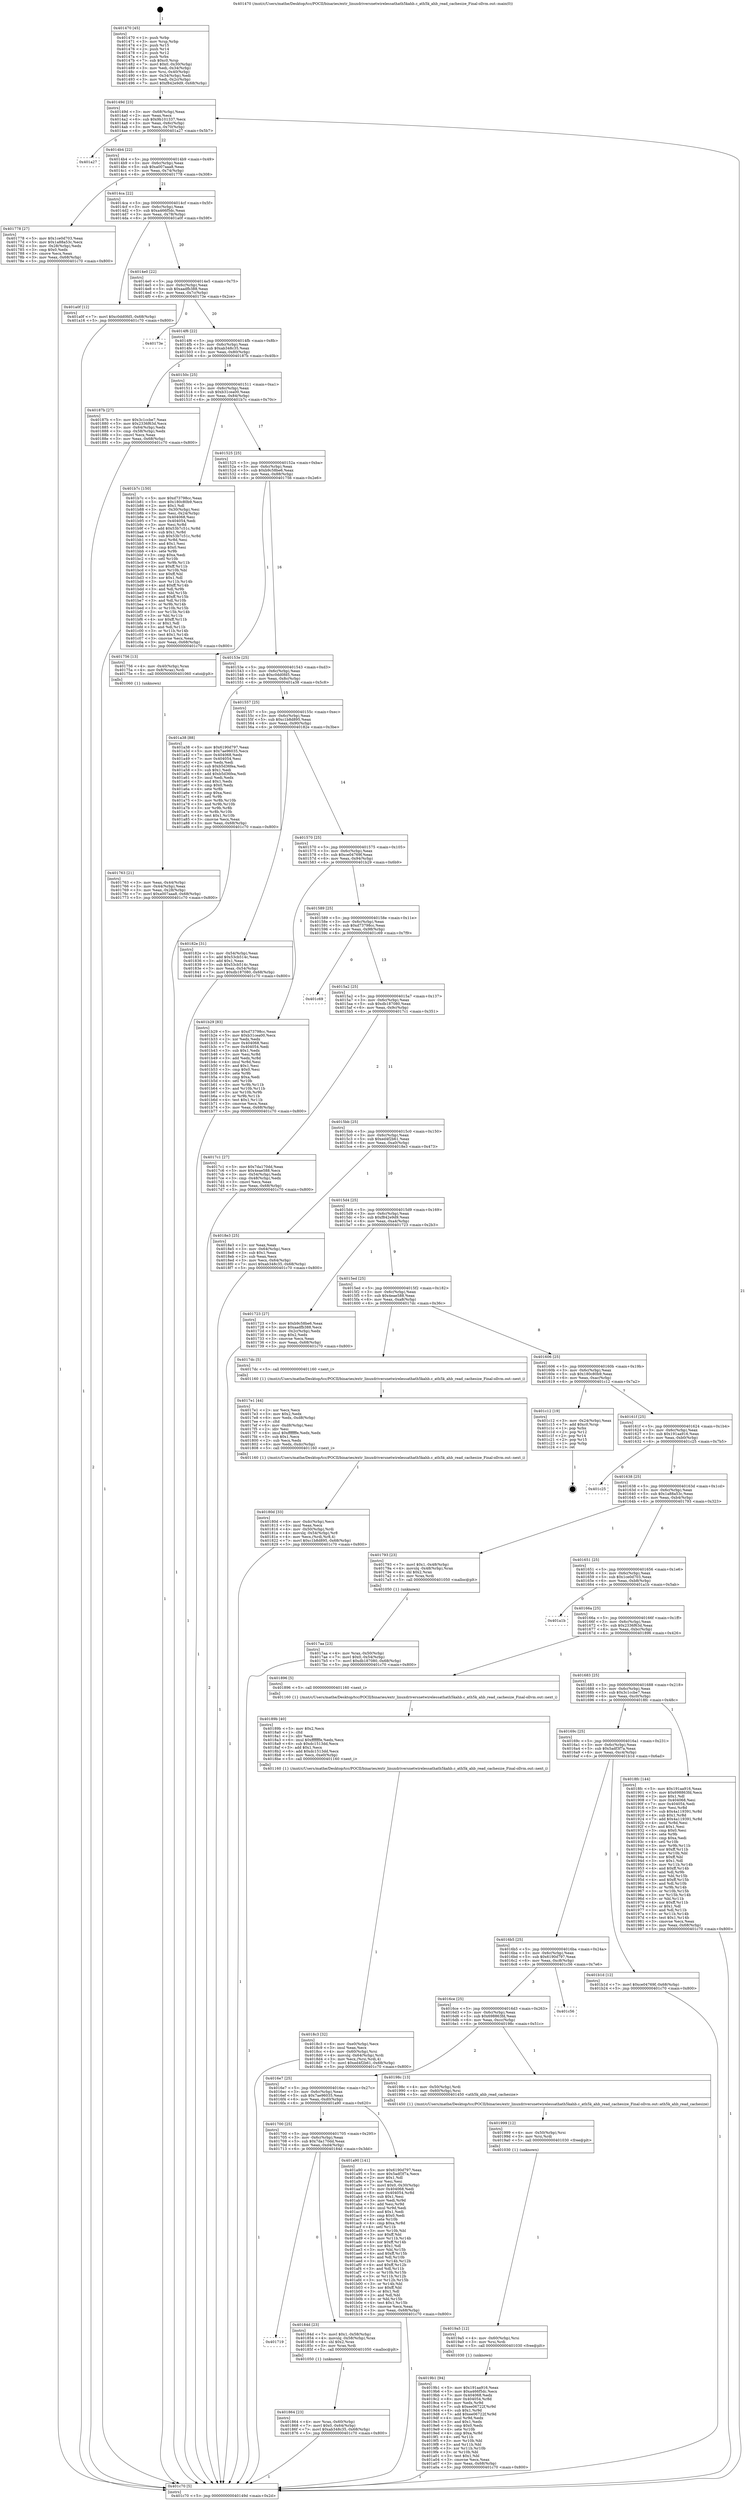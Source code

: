 digraph "0x401470" {
  label = "0x401470 (/mnt/c/Users/mathe/Desktop/tcc/POCII/binaries/extr_linuxdriversnetwirelessathath5kahb.c_ath5k_ahb_read_cachesize_Final-ollvm.out::main(0))"
  labelloc = "t"
  node[shape=record]

  Entry [label="",width=0.3,height=0.3,shape=circle,fillcolor=black,style=filled]
  "0x40149d" [label="{
     0x40149d [23]\l
     | [instrs]\l
     &nbsp;&nbsp;0x40149d \<+3\>: mov -0x68(%rbp),%eax\l
     &nbsp;&nbsp;0x4014a0 \<+2\>: mov %eax,%ecx\l
     &nbsp;&nbsp;0x4014a2 \<+6\>: sub $0x9b101337,%ecx\l
     &nbsp;&nbsp;0x4014a8 \<+3\>: mov %eax,-0x6c(%rbp)\l
     &nbsp;&nbsp;0x4014ab \<+3\>: mov %ecx,-0x70(%rbp)\l
     &nbsp;&nbsp;0x4014ae \<+6\>: je 0000000000401a27 \<main+0x5b7\>\l
  }"]
  "0x401a27" [label="{
     0x401a27\l
  }", style=dashed]
  "0x4014b4" [label="{
     0x4014b4 [22]\l
     | [instrs]\l
     &nbsp;&nbsp;0x4014b4 \<+5\>: jmp 00000000004014b9 \<main+0x49\>\l
     &nbsp;&nbsp;0x4014b9 \<+3\>: mov -0x6c(%rbp),%eax\l
     &nbsp;&nbsp;0x4014bc \<+5\>: sub $0xa007aaa8,%eax\l
     &nbsp;&nbsp;0x4014c1 \<+3\>: mov %eax,-0x74(%rbp)\l
     &nbsp;&nbsp;0x4014c4 \<+6\>: je 0000000000401778 \<main+0x308\>\l
  }"]
  Exit [label="",width=0.3,height=0.3,shape=circle,fillcolor=black,style=filled,peripheries=2]
  "0x401778" [label="{
     0x401778 [27]\l
     | [instrs]\l
     &nbsp;&nbsp;0x401778 \<+5\>: mov $0x1ce0d703,%eax\l
     &nbsp;&nbsp;0x40177d \<+5\>: mov $0x1a88a53c,%ecx\l
     &nbsp;&nbsp;0x401782 \<+3\>: mov -0x28(%rbp),%edx\l
     &nbsp;&nbsp;0x401785 \<+3\>: cmp $0x0,%edx\l
     &nbsp;&nbsp;0x401788 \<+3\>: cmove %ecx,%eax\l
     &nbsp;&nbsp;0x40178b \<+3\>: mov %eax,-0x68(%rbp)\l
     &nbsp;&nbsp;0x40178e \<+5\>: jmp 0000000000401c70 \<main+0x800\>\l
  }"]
  "0x4014ca" [label="{
     0x4014ca [22]\l
     | [instrs]\l
     &nbsp;&nbsp;0x4014ca \<+5\>: jmp 00000000004014cf \<main+0x5f\>\l
     &nbsp;&nbsp;0x4014cf \<+3\>: mov -0x6c(%rbp),%eax\l
     &nbsp;&nbsp;0x4014d2 \<+5\>: sub $0xa466f5dc,%eax\l
     &nbsp;&nbsp;0x4014d7 \<+3\>: mov %eax,-0x78(%rbp)\l
     &nbsp;&nbsp;0x4014da \<+6\>: je 0000000000401a0f \<main+0x59f\>\l
  }"]
  "0x4019b1" [label="{
     0x4019b1 [94]\l
     | [instrs]\l
     &nbsp;&nbsp;0x4019b1 \<+5\>: mov $0x191aa916,%eax\l
     &nbsp;&nbsp;0x4019b6 \<+5\>: mov $0xa466f5dc,%ecx\l
     &nbsp;&nbsp;0x4019bb \<+7\>: mov 0x404068,%edx\l
     &nbsp;&nbsp;0x4019c2 \<+8\>: mov 0x404054,%r8d\l
     &nbsp;&nbsp;0x4019ca \<+3\>: mov %edx,%r9d\l
     &nbsp;&nbsp;0x4019cd \<+7\>: sub $0xee06722f,%r9d\l
     &nbsp;&nbsp;0x4019d4 \<+4\>: sub $0x1,%r9d\l
     &nbsp;&nbsp;0x4019d8 \<+7\>: add $0xee06722f,%r9d\l
     &nbsp;&nbsp;0x4019df \<+4\>: imul %r9d,%edx\l
     &nbsp;&nbsp;0x4019e3 \<+3\>: and $0x1,%edx\l
     &nbsp;&nbsp;0x4019e6 \<+3\>: cmp $0x0,%edx\l
     &nbsp;&nbsp;0x4019e9 \<+4\>: sete %r10b\l
     &nbsp;&nbsp;0x4019ed \<+4\>: cmp $0xa,%r8d\l
     &nbsp;&nbsp;0x4019f1 \<+4\>: setl %r11b\l
     &nbsp;&nbsp;0x4019f5 \<+3\>: mov %r10b,%bl\l
     &nbsp;&nbsp;0x4019f8 \<+3\>: and %r11b,%bl\l
     &nbsp;&nbsp;0x4019fb \<+3\>: xor %r11b,%r10b\l
     &nbsp;&nbsp;0x4019fe \<+3\>: or %r10b,%bl\l
     &nbsp;&nbsp;0x401a01 \<+3\>: test $0x1,%bl\l
     &nbsp;&nbsp;0x401a04 \<+3\>: cmovne %ecx,%eax\l
     &nbsp;&nbsp;0x401a07 \<+3\>: mov %eax,-0x68(%rbp)\l
     &nbsp;&nbsp;0x401a0a \<+5\>: jmp 0000000000401c70 \<main+0x800\>\l
  }"]
  "0x401a0f" [label="{
     0x401a0f [12]\l
     | [instrs]\l
     &nbsp;&nbsp;0x401a0f \<+7\>: movl $0xc0dd0fd5,-0x68(%rbp)\l
     &nbsp;&nbsp;0x401a16 \<+5\>: jmp 0000000000401c70 \<main+0x800\>\l
  }"]
  "0x4014e0" [label="{
     0x4014e0 [22]\l
     | [instrs]\l
     &nbsp;&nbsp;0x4014e0 \<+5\>: jmp 00000000004014e5 \<main+0x75\>\l
     &nbsp;&nbsp;0x4014e5 \<+3\>: mov -0x6c(%rbp),%eax\l
     &nbsp;&nbsp;0x4014e8 \<+5\>: sub $0xaadfb388,%eax\l
     &nbsp;&nbsp;0x4014ed \<+3\>: mov %eax,-0x7c(%rbp)\l
     &nbsp;&nbsp;0x4014f0 \<+6\>: je 000000000040173e \<main+0x2ce\>\l
  }"]
  "0x4019a5" [label="{
     0x4019a5 [12]\l
     | [instrs]\l
     &nbsp;&nbsp;0x4019a5 \<+4\>: mov -0x60(%rbp),%rsi\l
     &nbsp;&nbsp;0x4019a9 \<+3\>: mov %rsi,%rdi\l
     &nbsp;&nbsp;0x4019ac \<+5\>: call 0000000000401030 \<free@plt\>\l
     | [calls]\l
     &nbsp;&nbsp;0x401030 \{1\} (unknown)\l
  }"]
  "0x40173e" [label="{
     0x40173e\l
  }", style=dashed]
  "0x4014f6" [label="{
     0x4014f6 [22]\l
     | [instrs]\l
     &nbsp;&nbsp;0x4014f6 \<+5\>: jmp 00000000004014fb \<main+0x8b\>\l
     &nbsp;&nbsp;0x4014fb \<+3\>: mov -0x6c(%rbp),%eax\l
     &nbsp;&nbsp;0x4014fe \<+5\>: sub $0xab348c35,%eax\l
     &nbsp;&nbsp;0x401503 \<+3\>: mov %eax,-0x80(%rbp)\l
     &nbsp;&nbsp;0x401506 \<+6\>: je 000000000040187b \<main+0x40b\>\l
  }"]
  "0x401999" [label="{
     0x401999 [12]\l
     | [instrs]\l
     &nbsp;&nbsp;0x401999 \<+4\>: mov -0x50(%rbp),%rsi\l
     &nbsp;&nbsp;0x40199d \<+3\>: mov %rsi,%rdi\l
     &nbsp;&nbsp;0x4019a0 \<+5\>: call 0000000000401030 \<free@plt\>\l
     | [calls]\l
     &nbsp;&nbsp;0x401030 \{1\} (unknown)\l
  }"]
  "0x40187b" [label="{
     0x40187b [27]\l
     | [instrs]\l
     &nbsp;&nbsp;0x40187b \<+5\>: mov $0x3c1ccbe7,%eax\l
     &nbsp;&nbsp;0x401880 \<+5\>: mov $0x2336f63d,%ecx\l
     &nbsp;&nbsp;0x401885 \<+3\>: mov -0x64(%rbp),%edx\l
     &nbsp;&nbsp;0x401888 \<+3\>: cmp -0x58(%rbp),%edx\l
     &nbsp;&nbsp;0x40188b \<+3\>: cmovl %ecx,%eax\l
     &nbsp;&nbsp;0x40188e \<+3\>: mov %eax,-0x68(%rbp)\l
     &nbsp;&nbsp;0x401891 \<+5\>: jmp 0000000000401c70 \<main+0x800\>\l
  }"]
  "0x40150c" [label="{
     0x40150c [25]\l
     | [instrs]\l
     &nbsp;&nbsp;0x40150c \<+5\>: jmp 0000000000401511 \<main+0xa1\>\l
     &nbsp;&nbsp;0x401511 \<+3\>: mov -0x6c(%rbp),%eax\l
     &nbsp;&nbsp;0x401514 \<+5\>: sub $0xb31cea00,%eax\l
     &nbsp;&nbsp;0x401519 \<+6\>: mov %eax,-0x84(%rbp)\l
     &nbsp;&nbsp;0x40151f \<+6\>: je 0000000000401b7c \<main+0x70c\>\l
  }"]
  "0x4018c3" [label="{
     0x4018c3 [32]\l
     | [instrs]\l
     &nbsp;&nbsp;0x4018c3 \<+6\>: mov -0xe0(%rbp),%ecx\l
     &nbsp;&nbsp;0x4018c9 \<+3\>: imul %eax,%ecx\l
     &nbsp;&nbsp;0x4018cc \<+4\>: mov -0x60(%rbp),%rsi\l
     &nbsp;&nbsp;0x4018d0 \<+4\>: movslq -0x64(%rbp),%rdi\l
     &nbsp;&nbsp;0x4018d4 \<+3\>: mov %ecx,(%rsi,%rdi,4)\l
     &nbsp;&nbsp;0x4018d7 \<+7\>: movl $0xed4f2b61,-0x68(%rbp)\l
     &nbsp;&nbsp;0x4018de \<+5\>: jmp 0000000000401c70 \<main+0x800\>\l
  }"]
  "0x401b7c" [label="{
     0x401b7c [150]\l
     | [instrs]\l
     &nbsp;&nbsp;0x401b7c \<+5\>: mov $0xd73798cc,%eax\l
     &nbsp;&nbsp;0x401b81 \<+5\>: mov $0x180c80b9,%ecx\l
     &nbsp;&nbsp;0x401b86 \<+2\>: mov $0x1,%dl\l
     &nbsp;&nbsp;0x401b88 \<+3\>: mov -0x30(%rbp),%esi\l
     &nbsp;&nbsp;0x401b8b \<+3\>: mov %esi,-0x24(%rbp)\l
     &nbsp;&nbsp;0x401b8e \<+7\>: mov 0x404068,%esi\l
     &nbsp;&nbsp;0x401b95 \<+7\>: mov 0x404054,%edi\l
     &nbsp;&nbsp;0x401b9c \<+3\>: mov %esi,%r8d\l
     &nbsp;&nbsp;0x401b9f \<+7\>: add $0x53b7c51c,%r8d\l
     &nbsp;&nbsp;0x401ba6 \<+4\>: sub $0x1,%r8d\l
     &nbsp;&nbsp;0x401baa \<+7\>: sub $0x53b7c51c,%r8d\l
     &nbsp;&nbsp;0x401bb1 \<+4\>: imul %r8d,%esi\l
     &nbsp;&nbsp;0x401bb5 \<+3\>: and $0x1,%esi\l
     &nbsp;&nbsp;0x401bb8 \<+3\>: cmp $0x0,%esi\l
     &nbsp;&nbsp;0x401bbb \<+4\>: sete %r9b\l
     &nbsp;&nbsp;0x401bbf \<+3\>: cmp $0xa,%edi\l
     &nbsp;&nbsp;0x401bc2 \<+4\>: setl %r10b\l
     &nbsp;&nbsp;0x401bc6 \<+3\>: mov %r9b,%r11b\l
     &nbsp;&nbsp;0x401bc9 \<+4\>: xor $0xff,%r11b\l
     &nbsp;&nbsp;0x401bcd \<+3\>: mov %r10b,%bl\l
     &nbsp;&nbsp;0x401bd0 \<+3\>: xor $0xff,%bl\l
     &nbsp;&nbsp;0x401bd3 \<+3\>: xor $0x1,%dl\l
     &nbsp;&nbsp;0x401bd6 \<+3\>: mov %r11b,%r14b\l
     &nbsp;&nbsp;0x401bd9 \<+4\>: and $0xff,%r14b\l
     &nbsp;&nbsp;0x401bdd \<+3\>: and %dl,%r9b\l
     &nbsp;&nbsp;0x401be0 \<+3\>: mov %bl,%r15b\l
     &nbsp;&nbsp;0x401be3 \<+4\>: and $0xff,%r15b\l
     &nbsp;&nbsp;0x401be7 \<+3\>: and %dl,%r10b\l
     &nbsp;&nbsp;0x401bea \<+3\>: or %r9b,%r14b\l
     &nbsp;&nbsp;0x401bed \<+3\>: or %r10b,%r15b\l
     &nbsp;&nbsp;0x401bf0 \<+3\>: xor %r15b,%r14b\l
     &nbsp;&nbsp;0x401bf3 \<+3\>: or %bl,%r11b\l
     &nbsp;&nbsp;0x401bf6 \<+4\>: xor $0xff,%r11b\l
     &nbsp;&nbsp;0x401bfa \<+3\>: or $0x1,%dl\l
     &nbsp;&nbsp;0x401bfd \<+3\>: and %dl,%r11b\l
     &nbsp;&nbsp;0x401c00 \<+3\>: or %r11b,%r14b\l
     &nbsp;&nbsp;0x401c03 \<+4\>: test $0x1,%r14b\l
     &nbsp;&nbsp;0x401c07 \<+3\>: cmovne %ecx,%eax\l
     &nbsp;&nbsp;0x401c0a \<+3\>: mov %eax,-0x68(%rbp)\l
     &nbsp;&nbsp;0x401c0d \<+5\>: jmp 0000000000401c70 \<main+0x800\>\l
  }"]
  "0x401525" [label="{
     0x401525 [25]\l
     | [instrs]\l
     &nbsp;&nbsp;0x401525 \<+5\>: jmp 000000000040152a \<main+0xba\>\l
     &nbsp;&nbsp;0x40152a \<+3\>: mov -0x6c(%rbp),%eax\l
     &nbsp;&nbsp;0x40152d \<+5\>: sub $0xb9c58be6,%eax\l
     &nbsp;&nbsp;0x401532 \<+6\>: mov %eax,-0x88(%rbp)\l
     &nbsp;&nbsp;0x401538 \<+6\>: je 0000000000401756 \<main+0x2e6\>\l
  }"]
  "0x40189b" [label="{
     0x40189b [40]\l
     | [instrs]\l
     &nbsp;&nbsp;0x40189b \<+5\>: mov $0x2,%ecx\l
     &nbsp;&nbsp;0x4018a0 \<+1\>: cltd\l
     &nbsp;&nbsp;0x4018a1 \<+2\>: idiv %ecx\l
     &nbsp;&nbsp;0x4018a3 \<+6\>: imul $0xfffffffe,%edx,%ecx\l
     &nbsp;&nbsp;0x4018a9 \<+6\>: sub $0xdc1513dd,%ecx\l
     &nbsp;&nbsp;0x4018af \<+3\>: add $0x1,%ecx\l
     &nbsp;&nbsp;0x4018b2 \<+6\>: add $0xdc1513dd,%ecx\l
     &nbsp;&nbsp;0x4018b8 \<+6\>: mov %ecx,-0xe0(%rbp)\l
     &nbsp;&nbsp;0x4018be \<+5\>: call 0000000000401160 \<next_i\>\l
     | [calls]\l
     &nbsp;&nbsp;0x401160 \{1\} (/mnt/c/Users/mathe/Desktop/tcc/POCII/binaries/extr_linuxdriversnetwirelessathath5kahb.c_ath5k_ahb_read_cachesize_Final-ollvm.out::next_i)\l
  }"]
  "0x401756" [label="{
     0x401756 [13]\l
     | [instrs]\l
     &nbsp;&nbsp;0x401756 \<+4\>: mov -0x40(%rbp),%rax\l
     &nbsp;&nbsp;0x40175a \<+4\>: mov 0x8(%rax),%rdi\l
     &nbsp;&nbsp;0x40175e \<+5\>: call 0000000000401060 \<atoi@plt\>\l
     | [calls]\l
     &nbsp;&nbsp;0x401060 \{1\} (unknown)\l
  }"]
  "0x40153e" [label="{
     0x40153e [25]\l
     | [instrs]\l
     &nbsp;&nbsp;0x40153e \<+5\>: jmp 0000000000401543 \<main+0xd3\>\l
     &nbsp;&nbsp;0x401543 \<+3\>: mov -0x6c(%rbp),%eax\l
     &nbsp;&nbsp;0x401546 \<+5\>: sub $0xc0dd0fd5,%eax\l
     &nbsp;&nbsp;0x40154b \<+6\>: mov %eax,-0x8c(%rbp)\l
     &nbsp;&nbsp;0x401551 \<+6\>: je 0000000000401a38 \<main+0x5c8\>\l
  }"]
  "0x401864" [label="{
     0x401864 [23]\l
     | [instrs]\l
     &nbsp;&nbsp;0x401864 \<+4\>: mov %rax,-0x60(%rbp)\l
     &nbsp;&nbsp;0x401868 \<+7\>: movl $0x0,-0x64(%rbp)\l
     &nbsp;&nbsp;0x40186f \<+7\>: movl $0xab348c35,-0x68(%rbp)\l
     &nbsp;&nbsp;0x401876 \<+5\>: jmp 0000000000401c70 \<main+0x800\>\l
  }"]
  "0x401a38" [label="{
     0x401a38 [88]\l
     | [instrs]\l
     &nbsp;&nbsp;0x401a38 \<+5\>: mov $0x6190d797,%eax\l
     &nbsp;&nbsp;0x401a3d \<+5\>: mov $0x7ae96035,%ecx\l
     &nbsp;&nbsp;0x401a42 \<+7\>: mov 0x404068,%edx\l
     &nbsp;&nbsp;0x401a49 \<+7\>: mov 0x404054,%esi\l
     &nbsp;&nbsp;0x401a50 \<+2\>: mov %edx,%edi\l
     &nbsp;&nbsp;0x401a52 \<+6\>: sub $0xb5d36fea,%edi\l
     &nbsp;&nbsp;0x401a58 \<+3\>: sub $0x1,%edi\l
     &nbsp;&nbsp;0x401a5b \<+6\>: add $0xb5d36fea,%edi\l
     &nbsp;&nbsp;0x401a61 \<+3\>: imul %edi,%edx\l
     &nbsp;&nbsp;0x401a64 \<+3\>: and $0x1,%edx\l
     &nbsp;&nbsp;0x401a67 \<+3\>: cmp $0x0,%edx\l
     &nbsp;&nbsp;0x401a6a \<+4\>: sete %r8b\l
     &nbsp;&nbsp;0x401a6e \<+3\>: cmp $0xa,%esi\l
     &nbsp;&nbsp;0x401a71 \<+4\>: setl %r9b\l
     &nbsp;&nbsp;0x401a75 \<+3\>: mov %r8b,%r10b\l
     &nbsp;&nbsp;0x401a78 \<+3\>: and %r9b,%r10b\l
     &nbsp;&nbsp;0x401a7b \<+3\>: xor %r9b,%r8b\l
     &nbsp;&nbsp;0x401a7e \<+3\>: or %r8b,%r10b\l
     &nbsp;&nbsp;0x401a81 \<+4\>: test $0x1,%r10b\l
     &nbsp;&nbsp;0x401a85 \<+3\>: cmovne %ecx,%eax\l
     &nbsp;&nbsp;0x401a88 \<+3\>: mov %eax,-0x68(%rbp)\l
     &nbsp;&nbsp;0x401a8b \<+5\>: jmp 0000000000401c70 \<main+0x800\>\l
  }"]
  "0x401557" [label="{
     0x401557 [25]\l
     | [instrs]\l
     &nbsp;&nbsp;0x401557 \<+5\>: jmp 000000000040155c \<main+0xec\>\l
     &nbsp;&nbsp;0x40155c \<+3\>: mov -0x6c(%rbp),%eax\l
     &nbsp;&nbsp;0x40155f \<+5\>: sub $0xc1b8d895,%eax\l
     &nbsp;&nbsp;0x401564 \<+6\>: mov %eax,-0x90(%rbp)\l
     &nbsp;&nbsp;0x40156a \<+6\>: je 000000000040182e \<main+0x3be\>\l
  }"]
  "0x401719" [label="{
     0x401719\l
  }", style=dashed]
  "0x40182e" [label="{
     0x40182e [31]\l
     | [instrs]\l
     &nbsp;&nbsp;0x40182e \<+3\>: mov -0x54(%rbp),%eax\l
     &nbsp;&nbsp;0x401831 \<+5\>: add $0x53cb514c,%eax\l
     &nbsp;&nbsp;0x401836 \<+3\>: add $0x1,%eax\l
     &nbsp;&nbsp;0x401839 \<+5\>: sub $0x53cb514c,%eax\l
     &nbsp;&nbsp;0x40183e \<+3\>: mov %eax,-0x54(%rbp)\l
     &nbsp;&nbsp;0x401841 \<+7\>: movl $0xdb187080,-0x68(%rbp)\l
     &nbsp;&nbsp;0x401848 \<+5\>: jmp 0000000000401c70 \<main+0x800\>\l
  }"]
  "0x401570" [label="{
     0x401570 [25]\l
     | [instrs]\l
     &nbsp;&nbsp;0x401570 \<+5\>: jmp 0000000000401575 \<main+0x105\>\l
     &nbsp;&nbsp;0x401575 \<+3\>: mov -0x6c(%rbp),%eax\l
     &nbsp;&nbsp;0x401578 \<+5\>: sub $0xce04769f,%eax\l
     &nbsp;&nbsp;0x40157d \<+6\>: mov %eax,-0x94(%rbp)\l
     &nbsp;&nbsp;0x401583 \<+6\>: je 0000000000401b29 \<main+0x6b9\>\l
  }"]
  "0x40184d" [label="{
     0x40184d [23]\l
     | [instrs]\l
     &nbsp;&nbsp;0x40184d \<+7\>: movl $0x1,-0x58(%rbp)\l
     &nbsp;&nbsp;0x401854 \<+4\>: movslq -0x58(%rbp),%rax\l
     &nbsp;&nbsp;0x401858 \<+4\>: shl $0x2,%rax\l
     &nbsp;&nbsp;0x40185c \<+3\>: mov %rax,%rdi\l
     &nbsp;&nbsp;0x40185f \<+5\>: call 0000000000401050 \<malloc@plt\>\l
     | [calls]\l
     &nbsp;&nbsp;0x401050 \{1\} (unknown)\l
  }"]
  "0x401b29" [label="{
     0x401b29 [83]\l
     | [instrs]\l
     &nbsp;&nbsp;0x401b29 \<+5\>: mov $0xd73798cc,%eax\l
     &nbsp;&nbsp;0x401b2e \<+5\>: mov $0xb31cea00,%ecx\l
     &nbsp;&nbsp;0x401b33 \<+2\>: xor %edx,%edx\l
     &nbsp;&nbsp;0x401b35 \<+7\>: mov 0x404068,%esi\l
     &nbsp;&nbsp;0x401b3c \<+7\>: mov 0x404054,%edi\l
     &nbsp;&nbsp;0x401b43 \<+3\>: sub $0x1,%edx\l
     &nbsp;&nbsp;0x401b46 \<+3\>: mov %esi,%r8d\l
     &nbsp;&nbsp;0x401b49 \<+3\>: add %edx,%r8d\l
     &nbsp;&nbsp;0x401b4c \<+4\>: imul %r8d,%esi\l
     &nbsp;&nbsp;0x401b50 \<+3\>: and $0x1,%esi\l
     &nbsp;&nbsp;0x401b53 \<+3\>: cmp $0x0,%esi\l
     &nbsp;&nbsp;0x401b56 \<+4\>: sete %r9b\l
     &nbsp;&nbsp;0x401b5a \<+3\>: cmp $0xa,%edi\l
     &nbsp;&nbsp;0x401b5d \<+4\>: setl %r10b\l
     &nbsp;&nbsp;0x401b61 \<+3\>: mov %r9b,%r11b\l
     &nbsp;&nbsp;0x401b64 \<+3\>: and %r10b,%r11b\l
     &nbsp;&nbsp;0x401b67 \<+3\>: xor %r10b,%r9b\l
     &nbsp;&nbsp;0x401b6a \<+3\>: or %r9b,%r11b\l
     &nbsp;&nbsp;0x401b6d \<+4\>: test $0x1,%r11b\l
     &nbsp;&nbsp;0x401b71 \<+3\>: cmovne %ecx,%eax\l
     &nbsp;&nbsp;0x401b74 \<+3\>: mov %eax,-0x68(%rbp)\l
     &nbsp;&nbsp;0x401b77 \<+5\>: jmp 0000000000401c70 \<main+0x800\>\l
  }"]
  "0x401589" [label="{
     0x401589 [25]\l
     | [instrs]\l
     &nbsp;&nbsp;0x401589 \<+5\>: jmp 000000000040158e \<main+0x11e\>\l
     &nbsp;&nbsp;0x40158e \<+3\>: mov -0x6c(%rbp),%eax\l
     &nbsp;&nbsp;0x401591 \<+5\>: sub $0xd73798cc,%eax\l
     &nbsp;&nbsp;0x401596 \<+6\>: mov %eax,-0x98(%rbp)\l
     &nbsp;&nbsp;0x40159c \<+6\>: je 0000000000401c69 \<main+0x7f9\>\l
  }"]
  "0x401700" [label="{
     0x401700 [25]\l
     | [instrs]\l
     &nbsp;&nbsp;0x401700 \<+5\>: jmp 0000000000401705 \<main+0x295\>\l
     &nbsp;&nbsp;0x401705 \<+3\>: mov -0x6c(%rbp),%eax\l
     &nbsp;&nbsp;0x401708 \<+5\>: sub $0x7da170dd,%eax\l
     &nbsp;&nbsp;0x40170d \<+6\>: mov %eax,-0xd4(%rbp)\l
     &nbsp;&nbsp;0x401713 \<+6\>: je 000000000040184d \<main+0x3dd\>\l
  }"]
  "0x401c69" [label="{
     0x401c69\l
  }", style=dashed]
  "0x4015a2" [label="{
     0x4015a2 [25]\l
     | [instrs]\l
     &nbsp;&nbsp;0x4015a2 \<+5\>: jmp 00000000004015a7 \<main+0x137\>\l
     &nbsp;&nbsp;0x4015a7 \<+3\>: mov -0x6c(%rbp),%eax\l
     &nbsp;&nbsp;0x4015aa \<+5\>: sub $0xdb187080,%eax\l
     &nbsp;&nbsp;0x4015af \<+6\>: mov %eax,-0x9c(%rbp)\l
     &nbsp;&nbsp;0x4015b5 \<+6\>: je 00000000004017c1 \<main+0x351\>\l
  }"]
  "0x401a90" [label="{
     0x401a90 [141]\l
     | [instrs]\l
     &nbsp;&nbsp;0x401a90 \<+5\>: mov $0x6190d797,%eax\l
     &nbsp;&nbsp;0x401a95 \<+5\>: mov $0x5adf3f7a,%ecx\l
     &nbsp;&nbsp;0x401a9a \<+2\>: mov $0x1,%dl\l
     &nbsp;&nbsp;0x401a9c \<+2\>: xor %esi,%esi\l
     &nbsp;&nbsp;0x401a9e \<+7\>: movl $0x0,-0x30(%rbp)\l
     &nbsp;&nbsp;0x401aa5 \<+7\>: mov 0x404068,%edi\l
     &nbsp;&nbsp;0x401aac \<+8\>: mov 0x404054,%r8d\l
     &nbsp;&nbsp;0x401ab4 \<+3\>: sub $0x1,%esi\l
     &nbsp;&nbsp;0x401ab7 \<+3\>: mov %edi,%r9d\l
     &nbsp;&nbsp;0x401aba \<+3\>: add %esi,%r9d\l
     &nbsp;&nbsp;0x401abd \<+4\>: imul %r9d,%edi\l
     &nbsp;&nbsp;0x401ac1 \<+3\>: and $0x1,%edi\l
     &nbsp;&nbsp;0x401ac4 \<+3\>: cmp $0x0,%edi\l
     &nbsp;&nbsp;0x401ac7 \<+4\>: sete %r10b\l
     &nbsp;&nbsp;0x401acb \<+4\>: cmp $0xa,%r8d\l
     &nbsp;&nbsp;0x401acf \<+4\>: setl %r11b\l
     &nbsp;&nbsp;0x401ad3 \<+3\>: mov %r10b,%bl\l
     &nbsp;&nbsp;0x401ad6 \<+3\>: xor $0xff,%bl\l
     &nbsp;&nbsp;0x401ad9 \<+3\>: mov %r11b,%r14b\l
     &nbsp;&nbsp;0x401adc \<+4\>: xor $0xff,%r14b\l
     &nbsp;&nbsp;0x401ae0 \<+3\>: xor $0x1,%dl\l
     &nbsp;&nbsp;0x401ae3 \<+3\>: mov %bl,%r15b\l
     &nbsp;&nbsp;0x401ae6 \<+4\>: and $0xff,%r15b\l
     &nbsp;&nbsp;0x401aea \<+3\>: and %dl,%r10b\l
     &nbsp;&nbsp;0x401aed \<+3\>: mov %r14b,%r12b\l
     &nbsp;&nbsp;0x401af0 \<+4\>: and $0xff,%r12b\l
     &nbsp;&nbsp;0x401af4 \<+3\>: and %dl,%r11b\l
     &nbsp;&nbsp;0x401af7 \<+3\>: or %r10b,%r15b\l
     &nbsp;&nbsp;0x401afa \<+3\>: or %r11b,%r12b\l
     &nbsp;&nbsp;0x401afd \<+3\>: xor %r12b,%r15b\l
     &nbsp;&nbsp;0x401b00 \<+3\>: or %r14b,%bl\l
     &nbsp;&nbsp;0x401b03 \<+3\>: xor $0xff,%bl\l
     &nbsp;&nbsp;0x401b06 \<+3\>: or $0x1,%dl\l
     &nbsp;&nbsp;0x401b09 \<+2\>: and %dl,%bl\l
     &nbsp;&nbsp;0x401b0b \<+3\>: or %bl,%r15b\l
     &nbsp;&nbsp;0x401b0e \<+4\>: test $0x1,%r15b\l
     &nbsp;&nbsp;0x401b12 \<+3\>: cmovne %ecx,%eax\l
     &nbsp;&nbsp;0x401b15 \<+3\>: mov %eax,-0x68(%rbp)\l
     &nbsp;&nbsp;0x401b18 \<+5\>: jmp 0000000000401c70 \<main+0x800\>\l
  }"]
  "0x4017c1" [label="{
     0x4017c1 [27]\l
     | [instrs]\l
     &nbsp;&nbsp;0x4017c1 \<+5\>: mov $0x7da170dd,%eax\l
     &nbsp;&nbsp;0x4017c6 \<+5\>: mov $0x4eae588,%ecx\l
     &nbsp;&nbsp;0x4017cb \<+3\>: mov -0x54(%rbp),%edx\l
     &nbsp;&nbsp;0x4017ce \<+3\>: cmp -0x48(%rbp),%edx\l
     &nbsp;&nbsp;0x4017d1 \<+3\>: cmovl %ecx,%eax\l
     &nbsp;&nbsp;0x4017d4 \<+3\>: mov %eax,-0x68(%rbp)\l
     &nbsp;&nbsp;0x4017d7 \<+5\>: jmp 0000000000401c70 \<main+0x800\>\l
  }"]
  "0x4015bb" [label="{
     0x4015bb [25]\l
     | [instrs]\l
     &nbsp;&nbsp;0x4015bb \<+5\>: jmp 00000000004015c0 \<main+0x150\>\l
     &nbsp;&nbsp;0x4015c0 \<+3\>: mov -0x6c(%rbp),%eax\l
     &nbsp;&nbsp;0x4015c3 \<+5\>: sub $0xed4f2b61,%eax\l
     &nbsp;&nbsp;0x4015c8 \<+6\>: mov %eax,-0xa0(%rbp)\l
     &nbsp;&nbsp;0x4015ce \<+6\>: je 00000000004018e3 \<main+0x473\>\l
  }"]
  "0x4016e7" [label="{
     0x4016e7 [25]\l
     | [instrs]\l
     &nbsp;&nbsp;0x4016e7 \<+5\>: jmp 00000000004016ec \<main+0x27c\>\l
     &nbsp;&nbsp;0x4016ec \<+3\>: mov -0x6c(%rbp),%eax\l
     &nbsp;&nbsp;0x4016ef \<+5\>: sub $0x7ae96035,%eax\l
     &nbsp;&nbsp;0x4016f4 \<+6\>: mov %eax,-0xd0(%rbp)\l
     &nbsp;&nbsp;0x4016fa \<+6\>: je 0000000000401a90 \<main+0x620\>\l
  }"]
  "0x4018e3" [label="{
     0x4018e3 [25]\l
     | [instrs]\l
     &nbsp;&nbsp;0x4018e3 \<+2\>: xor %eax,%eax\l
     &nbsp;&nbsp;0x4018e5 \<+3\>: mov -0x64(%rbp),%ecx\l
     &nbsp;&nbsp;0x4018e8 \<+3\>: sub $0x1,%eax\l
     &nbsp;&nbsp;0x4018eb \<+2\>: sub %eax,%ecx\l
     &nbsp;&nbsp;0x4018ed \<+3\>: mov %ecx,-0x64(%rbp)\l
     &nbsp;&nbsp;0x4018f0 \<+7\>: movl $0xab348c35,-0x68(%rbp)\l
     &nbsp;&nbsp;0x4018f7 \<+5\>: jmp 0000000000401c70 \<main+0x800\>\l
  }"]
  "0x4015d4" [label="{
     0x4015d4 [25]\l
     | [instrs]\l
     &nbsp;&nbsp;0x4015d4 \<+5\>: jmp 00000000004015d9 \<main+0x169\>\l
     &nbsp;&nbsp;0x4015d9 \<+3\>: mov -0x6c(%rbp),%eax\l
     &nbsp;&nbsp;0x4015dc \<+5\>: sub $0xf842e9d9,%eax\l
     &nbsp;&nbsp;0x4015e1 \<+6\>: mov %eax,-0xa4(%rbp)\l
     &nbsp;&nbsp;0x4015e7 \<+6\>: je 0000000000401723 \<main+0x2b3\>\l
  }"]
  "0x40198c" [label="{
     0x40198c [13]\l
     | [instrs]\l
     &nbsp;&nbsp;0x40198c \<+4\>: mov -0x50(%rbp),%rdi\l
     &nbsp;&nbsp;0x401990 \<+4\>: mov -0x60(%rbp),%rsi\l
     &nbsp;&nbsp;0x401994 \<+5\>: call 0000000000401450 \<ath5k_ahb_read_cachesize\>\l
     | [calls]\l
     &nbsp;&nbsp;0x401450 \{1\} (/mnt/c/Users/mathe/Desktop/tcc/POCII/binaries/extr_linuxdriversnetwirelessathath5kahb.c_ath5k_ahb_read_cachesize_Final-ollvm.out::ath5k_ahb_read_cachesize)\l
  }"]
  "0x401723" [label="{
     0x401723 [27]\l
     | [instrs]\l
     &nbsp;&nbsp;0x401723 \<+5\>: mov $0xb9c58be6,%eax\l
     &nbsp;&nbsp;0x401728 \<+5\>: mov $0xaadfb388,%ecx\l
     &nbsp;&nbsp;0x40172d \<+3\>: mov -0x2c(%rbp),%edx\l
     &nbsp;&nbsp;0x401730 \<+3\>: cmp $0x2,%edx\l
     &nbsp;&nbsp;0x401733 \<+3\>: cmovne %ecx,%eax\l
     &nbsp;&nbsp;0x401736 \<+3\>: mov %eax,-0x68(%rbp)\l
     &nbsp;&nbsp;0x401739 \<+5\>: jmp 0000000000401c70 \<main+0x800\>\l
  }"]
  "0x4015ed" [label="{
     0x4015ed [25]\l
     | [instrs]\l
     &nbsp;&nbsp;0x4015ed \<+5\>: jmp 00000000004015f2 \<main+0x182\>\l
     &nbsp;&nbsp;0x4015f2 \<+3\>: mov -0x6c(%rbp),%eax\l
     &nbsp;&nbsp;0x4015f5 \<+5\>: sub $0x4eae588,%eax\l
     &nbsp;&nbsp;0x4015fa \<+6\>: mov %eax,-0xa8(%rbp)\l
     &nbsp;&nbsp;0x401600 \<+6\>: je 00000000004017dc \<main+0x36c\>\l
  }"]
  "0x401c70" [label="{
     0x401c70 [5]\l
     | [instrs]\l
     &nbsp;&nbsp;0x401c70 \<+5\>: jmp 000000000040149d \<main+0x2d\>\l
  }"]
  "0x401470" [label="{
     0x401470 [45]\l
     | [instrs]\l
     &nbsp;&nbsp;0x401470 \<+1\>: push %rbp\l
     &nbsp;&nbsp;0x401471 \<+3\>: mov %rsp,%rbp\l
     &nbsp;&nbsp;0x401474 \<+2\>: push %r15\l
     &nbsp;&nbsp;0x401476 \<+2\>: push %r14\l
     &nbsp;&nbsp;0x401478 \<+2\>: push %r12\l
     &nbsp;&nbsp;0x40147a \<+1\>: push %rbx\l
     &nbsp;&nbsp;0x40147b \<+7\>: sub $0xc0,%rsp\l
     &nbsp;&nbsp;0x401482 \<+7\>: movl $0x0,-0x30(%rbp)\l
     &nbsp;&nbsp;0x401489 \<+3\>: mov %edi,-0x34(%rbp)\l
     &nbsp;&nbsp;0x40148c \<+4\>: mov %rsi,-0x40(%rbp)\l
     &nbsp;&nbsp;0x401490 \<+3\>: mov -0x34(%rbp),%edi\l
     &nbsp;&nbsp;0x401493 \<+3\>: mov %edi,-0x2c(%rbp)\l
     &nbsp;&nbsp;0x401496 \<+7\>: movl $0xf842e9d9,-0x68(%rbp)\l
  }"]
  "0x401763" [label="{
     0x401763 [21]\l
     | [instrs]\l
     &nbsp;&nbsp;0x401763 \<+3\>: mov %eax,-0x44(%rbp)\l
     &nbsp;&nbsp;0x401766 \<+3\>: mov -0x44(%rbp),%eax\l
     &nbsp;&nbsp;0x401769 \<+3\>: mov %eax,-0x28(%rbp)\l
     &nbsp;&nbsp;0x40176c \<+7\>: movl $0xa007aaa8,-0x68(%rbp)\l
     &nbsp;&nbsp;0x401773 \<+5\>: jmp 0000000000401c70 \<main+0x800\>\l
  }"]
  "0x4016ce" [label="{
     0x4016ce [25]\l
     | [instrs]\l
     &nbsp;&nbsp;0x4016ce \<+5\>: jmp 00000000004016d3 \<main+0x263\>\l
     &nbsp;&nbsp;0x4016d3 \<+3\>: mov -0x6c(%rbp),%eax\l
     &nbsp;&nbsp;0x4016d6 \<+5\>: sub $0x698863fd,%eax\l
     &nbsp;&nbsp;0x4016db \<+6\>: mov %eax,-0xcc(%rbp)\l
     &nbsp;&nbsp;0x4016e1 \<+6\>: je 000000000040198c \<main+0x51c\>\l
  }"]
  "0x4017dc" [label="{
     0x4017dc [5]\l
     | [instrs]\l
     &nbsp;&nbsp;0x4017dc \<+5\>: call 0000000000401160 \<next_i\>\l
     | [calls]\l
     &nbsp;&nbsp;0x401160 \{1\} (/mnt/c/Users/mathe/Desktop/tcc/POCII/binaries/extr_linuxdriversnetwirelessathath5kahb.c_ath5k_ahb_read_cachesize_Final-ollvm.out::next_i)\l
  }"]
  "0x401606" [label="{
     0x401606 [25]\l
     | [instrs]\l
     &nbsp;&nbsp;0x401606 \<+5\>: jmp 000000000040160b \<main+0x19b\>\l
     &nbsp;&nbsp;0x40160b \<+3\>: mov -0x6c(%rbp),%eax\l
     &nbsp;&nbsp;0x40160e \<+5\>: sub $0x180c80b9,%eax\l
     &nbsp;&nbsp;0x401613 \<+6\>: mov %eax,-0xac(%rbp)\l
     &nbsp;&nbsp;0x401619 \<+6\>: je 0000000000401c12 \<main+0x7a2\>\l
  }"]
  "0x401c56" [label="{
     0x401c56\l
  }", style=dashed]
  "0x401c12" [label="{
     0x401c12 [19]\l
     | [instrs]\l
     &nbsp;&nbsp;0x401c12 \<+3\>: mov -0x24(%rbp),%eax\l
     &nbsp;&nbsp;0x401c15 \<+7\>: add $0xc0,%rsp\l
     &nbsp;&nbsp;0x401c1c \<+1\>: pop %rbx\l
     &nbsp;&nbsp;0x401c1d \<+2\>: pop %r12\l
     &nbsp;&nbsp;0x401c1f \<+2\>: pop %r14\l
     &nbsp;&nbsp;0x401c21 \<+2\>: pop %r15\l
     &nbsp;&nbsp;0x401c23 \<+1\>: pop %rbp\l
     &nbsp;&nbsp;0x401c24 \<+1\>: ret\l
  }"]
  "0x40161f" [label="{
     0x40161f [25]\l
     | [instrs]\l
     &nbsp;&nbsp;0x40161f \<+5\>: jmp 0000000000401624 \<main+0x1b4\>\l
     &nbsp;&nbsp;0x401624 \<+3\>: mov -0x6c(%rbp),%eax\l
     &nbsp;&nbsp;0x401627 \<+5\>: sub $0x191aa916,%eax\l
     &nbsp;&nbsp;0x40162c \<+6\>: mov %eax,-0xb0(%rbp)\l
     &nbsp;&nbsp;0x401632 \<+6\>: je 0000000000401c25 \<main+0x7b5\>\l
  }"]
  "0x4016b5" [label="{
     0x4016b5 [25]\l
     | [instrs]\l
     &nbsp;&nbsp;0x4016b5 \<+5\>: jmp 00000000004016ba \<main+0x24a\>\l
     &nbsp;&nbsp;0x4016ba \<+3\>: mov -0x6c(%rbp),%eax\l
     &nbsp;&nbsp;0x4016bd \<+5\>: sub $0x6190d797,%eax\l
     &nbsp;&nbsp;0x4016c2 \<+6\>: mov %eax,-0xc8(%rbp)\l
     &nbsp;&nbsp;0x4016c8 \<+6\>: je 0000000000401c56 \<main+0x7e6\>\l
  }"]
  "0x401c25" [label="{
     0x401c25\l
  }", style=dashed]
  "0x401638" [label="{
     0x401638 [25]\l
     | [instrs]\l
     &nbsp;&nbsp;0x401638 \<+5\>: jmp 000000000040163d \<main+0x1cd\>\l
     &nbsp;&nbsp;0x40163d \<+3\>: mov -0x6c(%rbp),%eax\l
     &nbsp;&nbsp;0x401640 \<+5\>: sub $0x1a88a53c,%eax\l
     &nbsp;&nbsp;0x401645 \<+6\>: mov %eax,-0xb4(%rbp)\l
     &nbsp;&nbsp;0x40164b \<+6\>: je 0000000000401793 \<main+0x323\>\l
  }"]
  "0x401b1d" [label="{
     0x401b1d [12]\l
     | [instrs]\l
     &nbsp;&nbsp;0x401b1d \<+7\>: movl $0xce04769f,-0x68(%rbp)\l
     &nbsp;&nbsp;0x401b24 \<+5\>: jmp 0000000000401c70 \<main+0x800\>\l
  }"]
  "0x401793" [label="{
     0x401793 [23]\l
     | [instrs]\l
     &nbsp;&nbsp;0x401793 \<+7\>: movl $0x1,-0x48(%rbp)\l
     &nbsp;&nbsp;0x40179a \<+4\>: movslq -0x48(%rbp),%rax\l
     &nbsp;&nbsp;0x40179e \<+4\>: shl $0x2,%rax\l
     &nbsp;&nbsp;0x4017a2 \<+3\>: mov %rax,%rdi\l
     &nbsp;&nbsp;0x4017a5 \<+5\>: call 0000000000401050 \<malloc@plt\>\l
     | [calls]\l
     &nbsp;&nbsp;0x401050 \{1\} (unknown)\l
  }"]
  "0x401651" [label="{
     0x401651 [25]\l
     | [instrs]\l
     &nbsp;&nbsp;0x401651 \<+5\>: jmp 0000000000401656 \<main+0x1e6\>\l
     &nbsp;&nbsp;0x401656 \<+3\>: mov -0x6c(%rbp),%eax\l
     &nbsp;&nbsp;0x401659 \<+5\>: sub $0x1ce0d703,%eax\l
     &nbsp;&nbsp;0x40165e \<+6\>: mov %eax,-0xb8(%rbp)\l
     &nbsp;&nbsp;0x401664 \<+6\>: je 0000000000401a1b \<main+0x5ab\>\l
  }"]
  "0x4017aa" [label="{
     0x4017aa [23]\l
     | [instrs]\l
     &nbsp;&nbsp;0x4017aa \<+4\>: mov %rax,-0x50(%rbp)\l
     &nbsp;&nbsp;0x4017ae \<+7\>: movl $0x0,-0x54(%rbp)\l
     &nbsp;&nbsp;0x4017b5 \<+7\>: movl $0xdb187080,-0x68(%rbp)\l
     &nbsp;&nbsp;0x4017bc \<+5\>: jmp 0000000000401c70 \<main+0x800\>\l
  }"]
  "0x4017e1" [label="{
     0x4017e1 [44]\l
     | [instrs]\l
     &nbsp;&nbsp;0x4017e1 \<+2\>: xor %ecx,%ecx\l
     &nbsp;&nbsp;0x4017e3 \<+5\>: mov $0x2,%edx\l
     &nbsp;&nbsp;0x4017e8 \<+6\>: mov %edx,-0xd8(%rbp)\l
     &nbsp;&nbsp;0x4017ee \<+1\>: cltd\l
     &nbsp;&nbsp;0x4017ef \<+6\>: mov -0xd8(%rbp),%esi\l
     &nbsp;&nbsp;0x4017f5 \<+2\>: idiv %esi\l
     &nbsp;&nbsp;0x4017f7 \<+6\>: imul $0xfffffffe,%edx,%edx\l
     &nbsp;&nbsp;0x4017fd \<+3\>: sub $0x1,%ecx\l
     &nbsp;&nbsp;0x401800 \<+2\>: sub %ecx,%edx\l
     &nbsp;&nbsp;0x401802 \<+6\>: mov %edx,-0xdc(%rbp)\l
     &nbsp;&nbsp;0x401808 \<+5\>: call 0000000000401160 \<next_i\>\l
     | [calls]\l
     &nbsp;&nbsp;0x401160 \{1\} (/mnt/c/Users/mathe/Desktop/tcc/POCII/binaries/extr_linuxdriversnetwirelessathath5kahb.c_ath5k_ahb_read_cachesize_Final-ollvm.out::next_i)\l
  }"]
  "0x40180d" [label="{
     0x40180d [33]\l
     | [instrs]\l
     &nbsp;&nbsp;0x40180d \<+6\>: mov -0xdc(%rbp),%ecx\l
     &nbsp;&nbsp;0x401813 \<+3\>: imul %eax,%ecx\l
     &nbsp;&nbsp;0x401816 \<+4\>: mov -0x50(%rbp),%rdi\l
     &nbsp;&nbsp;0x40181a \<+4\>: movslq -0x54(%rbp),%r8\l
     &nbsp;&nbsp;0x40181e \<+4\>: mov %ecx,(%rdi,%r8,4)\l
     &nbsp;&nbsp;0x401822 \<+7\>: movl $0xc1b8d895,-0x68(%rbp)\l
     &nbsp;&nbsp;0x401829 \<+5\>: jmp 0000000000401c70 \<main+0x800\>\l
  }"]
  "0x40169c" [label="{
     0x40169c [25]\l
     | [instrs]\l
     &nbsp;&nbsp;0x40169c \<+5\>: jmp 00000000004016a1 \<main+0x231\>\l
     &nbsp;&nbsp;0x4016a1 \<+3\>: mov -0x6c(%rbp),%eax\l
     &nbsp;&nbsp;0x4016a4 \<+5\>: sub $0x5adf3f7a,%eax\l
     &nbsp;&nbsp;0x4016a9 \<+6\>: mov %eax,-0xc4(%rbp)\l
     &nbsp;&nbsp;0x4016af \<+6\>: je 0000000000401b1d \<main+0x6ad\>\l
  }"]
  "0x401a1b" [label="{
     0x401a1b\l
  }", style=dashed]
  "0x40166a" [label="{
     0x40166a [25]\l
     | [instrs]\l
     &nbsp;&nbsp;0x40166a \<+5\>: jmp 000000000040166f \<main+0x1ff\>\l
     &nbsp;&nbsp;0x40166f \<+3\>: mov -0x6c(%rbp),%eax\l
     &nbsp;&nbsp;0x401672 \<+5\>: sub $0x2336f63d,%eax\l
     &nbsp;&nbsp;0x401677 \<+6\>: mov %eax,-0xbc(%rbp)\l
     &nbsp;&nbsp;0x40167d \<+6\>: je 0000000000401896 \<main+0x426\>\l
  }"]
  "0x4018fc" [label="{
     0x4018fc [144]\l
     | [instrs]\l
     &nbsp;&nbsp;0x4018fc \<+5\>: mov $0x191aa916,%eax\l
     &nbsp;&nbsp;0x401901 \<+5\>: mov $0x698863fd,%ecx\l
     &nbsp;&nbsp;0x401906 \<+2\>: mov $0x1,%dl\l
     &nbsp;&nbsp;0x401908 \<+7\>: mov 0x404068,%esi\l
     &nbsp;&nbsp;0x40190f \<+7\>: mov 0x404054,%edi\l
     &nbsp;&nbsp;0x401916 \<+3\>: mov %esi,%r8d\l
     &nbsp;&nbsp;0x401919 \<+7\>: sub $0x4a119391,%r8d\l
     &nbsp;&nbsp;0x401920 \<+4\>: sub $0x1,%r8d\l
     &nbsp;&nbsp;0x401924 \<+7\>: add $0x4a119391,%r8d\l
     &nbsp;&nbsp;0x40192b \<+4\>: imul %r8d,%esi\l
     &nbsp;&nbsp;0x40192f \<+3\>: and $0x1,%esi\l
     &nbsp;&nbsp;0x401932 \<+3\>: cmp $0x0,%esi\l
     &nbsp;&nbsp;0x401935 \<+4\>: sete %r9b\l
     &nbsp;&nbsp;0x401939 \<+3\>: cmp $0xa,%edi\l
     &nbsp;&nbsp;0x40193c \<+4\>: setl %r10b\l
     &nbsp;&nbsp;0x401940 \<+3\>: mov %r9b,%r11b\l
     &nbsp;&nbsp;0x401943 \<+4\>: xor $0xff,%r11b\l
     &nbsp;&nbsp;0x401947 \<+3\>: mov %r10b,%bl\l
     &nbsp;&nbsp;0x40194a \<+3\>: xor $0xff,%bl\l
     &nbsp;&nbsp;0x40194d \<+3\>: xor $0x1,%dl\l
     &nbsp;&nbsp;0x401950 \<+3\>: mov %r11b,%r14b\l
     &nbsp;&nbsp;0x401953 \<+4\>: and $0xff,%r14b\l
     &nbsp;&nbsp;0x401957 \<+3\>: and %dl,%r9b\l
     &nbsp;&nbsp;0x40195a \<+3\>: mov %bl,%r15b\l
     &nbsp;&nbsp;0x40195d \<+4\>: and $0xff,%r15b\l
     &nbsp;&nbsp;0x401961 \<+3\>: and %dl,%r10b\l
     &nbsp;&nbsp;0x401964 \<+3\>: or %r9b,%r14b\l
     &nbsp;&nbsp;0x401967 \<+3\>: or %r10b,%r15b\l
     &nbsp;&nbsp;0x40196a \<+3\>: xor %r15b,%r14b\l
     &nbsp;&nbsp;0x40196d \<+3\>: or %bl,%r11b\l
     &nbsp;&nbsp;0x401970 \<+4\>: xor $0xff,%r11b\l
     &nbsp;&nbsp;0x401974 \<+3\>: or $0x1,%dl\l
     &nbsp;&nbsp;0x401977 \<+3\>: and %dl,%r11b\l
     &nbsp;&nbsp;0x40197a \<+3\>: or %r11b,%r14b\l
     &nbsp;&nbsp;0x40197d \<+4\>: test $0x1,%r14b\l
     &nbsp;&nbsp;0x401981 \<+3\>: cmovne %ecx,%eax\l
     &nbsp;&nbsp;0x401984 \<+3\>: mov %eax,-0x68(%rbp)\l
     &nbsp;&nbsp;0x401987 \<+5\>: jmp 0000000000401c70 \<main+0x800\>\l
  }"]
  "0x401896" [label="{
     0x401896 [5]\l
     | [instrs]\l
     &nbsp;&nbsp;0x401896 \<+5\>: call 0000000000401160 \<next_i\>\l
     | [calls]\l
     &nbsp;&nbsp;0x401160 \{1\} (/mnt/c/Users/mathe/Desktop/tcc/POCII/binaries/extr_linuxdriversnetwirelessathath5kahb.c_ath5k_ahb_read_cachesize_Final-ollvm.out::next_i)\l
  }"]
  "0x401683" [label="{
     0x401683 [25]\l
     | [instrs]\l
     &nbsp;&nbsp;0x401683 \<+5\>: jmp 0000000000401688 \<main+0x218\>\l
     &nbsp;&nbsp;0x401688 \<+3\>: mov -0x6c(%rbp),%eax\l
     &nbsp;&nbsp;0x40168b \<+5\>: sub $0x3c1ccbe7,%eax\l
     &nbsp;&nbsp;0x401690 \<+6\>: mov %eax,-0xc0(%rbp)\l
     &nbsp;&nbsp;0x401696 \<+6\>: je 00000000004018fc \<main+0x48c\>\l
  }"]
  Entry -> "0x401470" [label=" 1"]
  "0x40149d" -> "0x401a27" [label=" 0"]
  "0x40149d" -> "0x4014b4" [label=" 22"]
  "0x401c12" -> Exit [label=" 1"]
  "0x4014b4" -> "0x401778" [label=" 1"]
  "0x4014b4" -> "0x4014ca" [label=" 21"]
  "0x401b7c" -> "0x401c70" [label=" 1"]
  "0x4014ca" -> "0x401a0f" [label=" 1"]
  "0x4014ca" -> "0x4014e0" [label=" 20"]
  "0x401b29" -> "0x401c70" [label=" 1"]
  "0x4014e0" -> "0x40173e" [label=" 0"]
  "0x4014e0" -> "0x4014f6" [label=" 20"]
  "0x401b1d" -> "0x401c70" [label=" 1"]
  "0x4014f6" -> "0x40187b" [label=" 2"]
  "0x4014f6" -> "0x40150c" [label=" 18"]
  "0x401a90" -> "0x401c70" [label=" 1"]
  "0x40150c" -> "0x401b7c" [label=" 1"]
  "0x40150c" -> "0x401525" [label=" 17"]
  "0x401a38" -> "0x401c70" [label=" 1"]
  "0x401525" -> "0x401756" [label=" 1"]
  "0x401525" -> "0x40153e" [label=" 16"]
  "0x401a0f" -> "0x401c70" [label=" 1"]
  "0x40153e" -> "0x401a38" [label=" 1"]
  "0x40153e" -> "0x401557" [label=" 15"]
  "0x4019b1" -> "0x401c70" [label=" 1"]
  "0x401557" -> "0x40182e" [label=" 1"]
  "0x401557" -> "0x401570" [label=" 14"]
  "0x4019a5" -> "0x4019b1" [label=" 1"]
  "0x401570" -> "0x401b29" [label=" 1"]
  "0x401570" -> "0x401589" [label=" 13"]
  "0x401999" -> "0x4019a5" [label=" 1"]
  "0x401589" -> "0x401c69" [label=" 0"]
  "0x401589" -> "0x4015a2" [label=" 13"]
  "0x4018fc" -> "0x401c70" [label=" 1"]
  "0x4015a2" -> "0x4017c1" [label=" 2"]
  "0x4015a2" -> "0x4015bb" [label=" 11"]
  "0x4018e3" -> "0x401c70" [label=" 1"]
  "0x4015bb" -> "0x4018e3" [label=" 1"]
  "0x4015bb" -> "0x4015d4" [label=" 10"]
  "0x40189b" -> "0x4018c3" [label=" 1"]
  "0x4015d4" -> "0x401723" [label=" 1"]
  "0x4015d4" -> "0x4015ed" [label=" 9"]
  "0x401723" -> "0x401c70" [label=" 1"]
  "0x401470" -> "0x40149d" [label=" 1"]
  "0x401c70" -> "0x40149d" [label=" 21"]
  "0x401756" -> "0x401763" [label=" 1"]
  "0x401763" -> "0x401c70" [label=" 1"]
  "0x401778" -> "0x401c70" [label=" 1"]
  "0x401896" -> "0x40189b" [label=" 1"]
  "0x4015ed" -> "0x4017dc" [label=" 1"]
  "0x4015ed" -> "0x401606" [label=" 8"]
  "0x401864" -> "0x401c70" [label=" 1"]
  "0x401606" -> "0x401c12" [label=" 1"]
  "0x401606" -> "0x40161f" [label=" 7"]
  "0x40184d" -> "0x401864" [label=" 1"]
  "0x40161f" -> "0x401c25" [label=" 0"]
  "0x40161f" -> "0x401638" [label=" 7"]
  "0x401700" -> "0x40184d" [label=" 1"]
  "0x401638" -> "0x401793" [label=" 1"]
  "0x401638" -> "0x401651" [label=" 6"]
  "0x401793" -> "0x4017aa" [label=" 1"]
  "0x4017aa" -> "0x401c70" [label=" 1"]
  "0x4017c1" -> "0x401c70" [label=" 2"]
  "0x4017dc" -> "0x4017e1" [label=" 1"]
  "0x4017e1" -> "0x40180d" [label=" 1"]
  "0x40180d" -> "0x401c70" [label=" 1"]
  "0x40182e" -> "0x401c70" [label=" 1"]
  "0x40198c" -> "0x401999" [label=" 1"]
  "0x401651" -> "0x401a1b" [label=" 0"]
  "0x401651" -> "0x40166a" [label=" 6"]
  "0x4016e7" -> "0x401a90" [label=" 1"]
  "0x40166a" -> "0x401896" [label=" 1"]
  "0x40166a" -> "0x401683" [label=" 5"]
  "0x4018c3" -> "0x401c70" [label=" 1"]
  "0x401683" -> "0x4018fc" [label=" 1"]
  "0x401683" -> "0x40169c" [label=" 4"]
  "0x4016e7" -> "0x401700" [label=" 1"]
  "0x40169c" -> "0x401b1d" [label=" 1"]
  "0x40169c" -> "0x4016b5" [label=" 3"]
  "0x401700" -> "0x401719" [label=" 0"]
  "0x4016b5" -> "0x401c56" [label=" 0"]
  "0x4016b5" -> "0x4016ce" [label=" 3"]
  "0x40187b" -> "0x401c70" [label=" 2"]
  "0x4016ce" -> "0x40198c" [label=" 1"]
  "0x4016ce" -> "0x4016e7" [label=" 2"]
}
